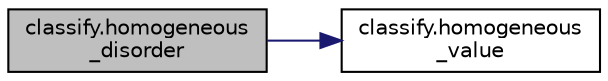 digraph "classify.homogeneous_disorder"
{
  edge [fontname="Helvetica",fontsize="10",labelfontname="Helvetica",labelfontsize="10"];
  node [fontname="Helvetica",fontsize="10",shape=record];
  rankdir="LR";
  Node1 [label="classify.homogeneous\l_disorder",height=0.2,width=0.4,color="black", fillcolor="grey75", style="filled", fontcolor="black"];
  Node1 -> Node2 [color="midnightblue",fontsize="10",style="solid",fontname="Helvetica"];
  Node2 [label="classify.homogeneous\l_value",height=0.2,width=0.4,color="black", fillcolor="white", style="filled",URL="$namespaceclassify.html#aaaeafd0c793635d8e63598e8d42e2fde"];
}
